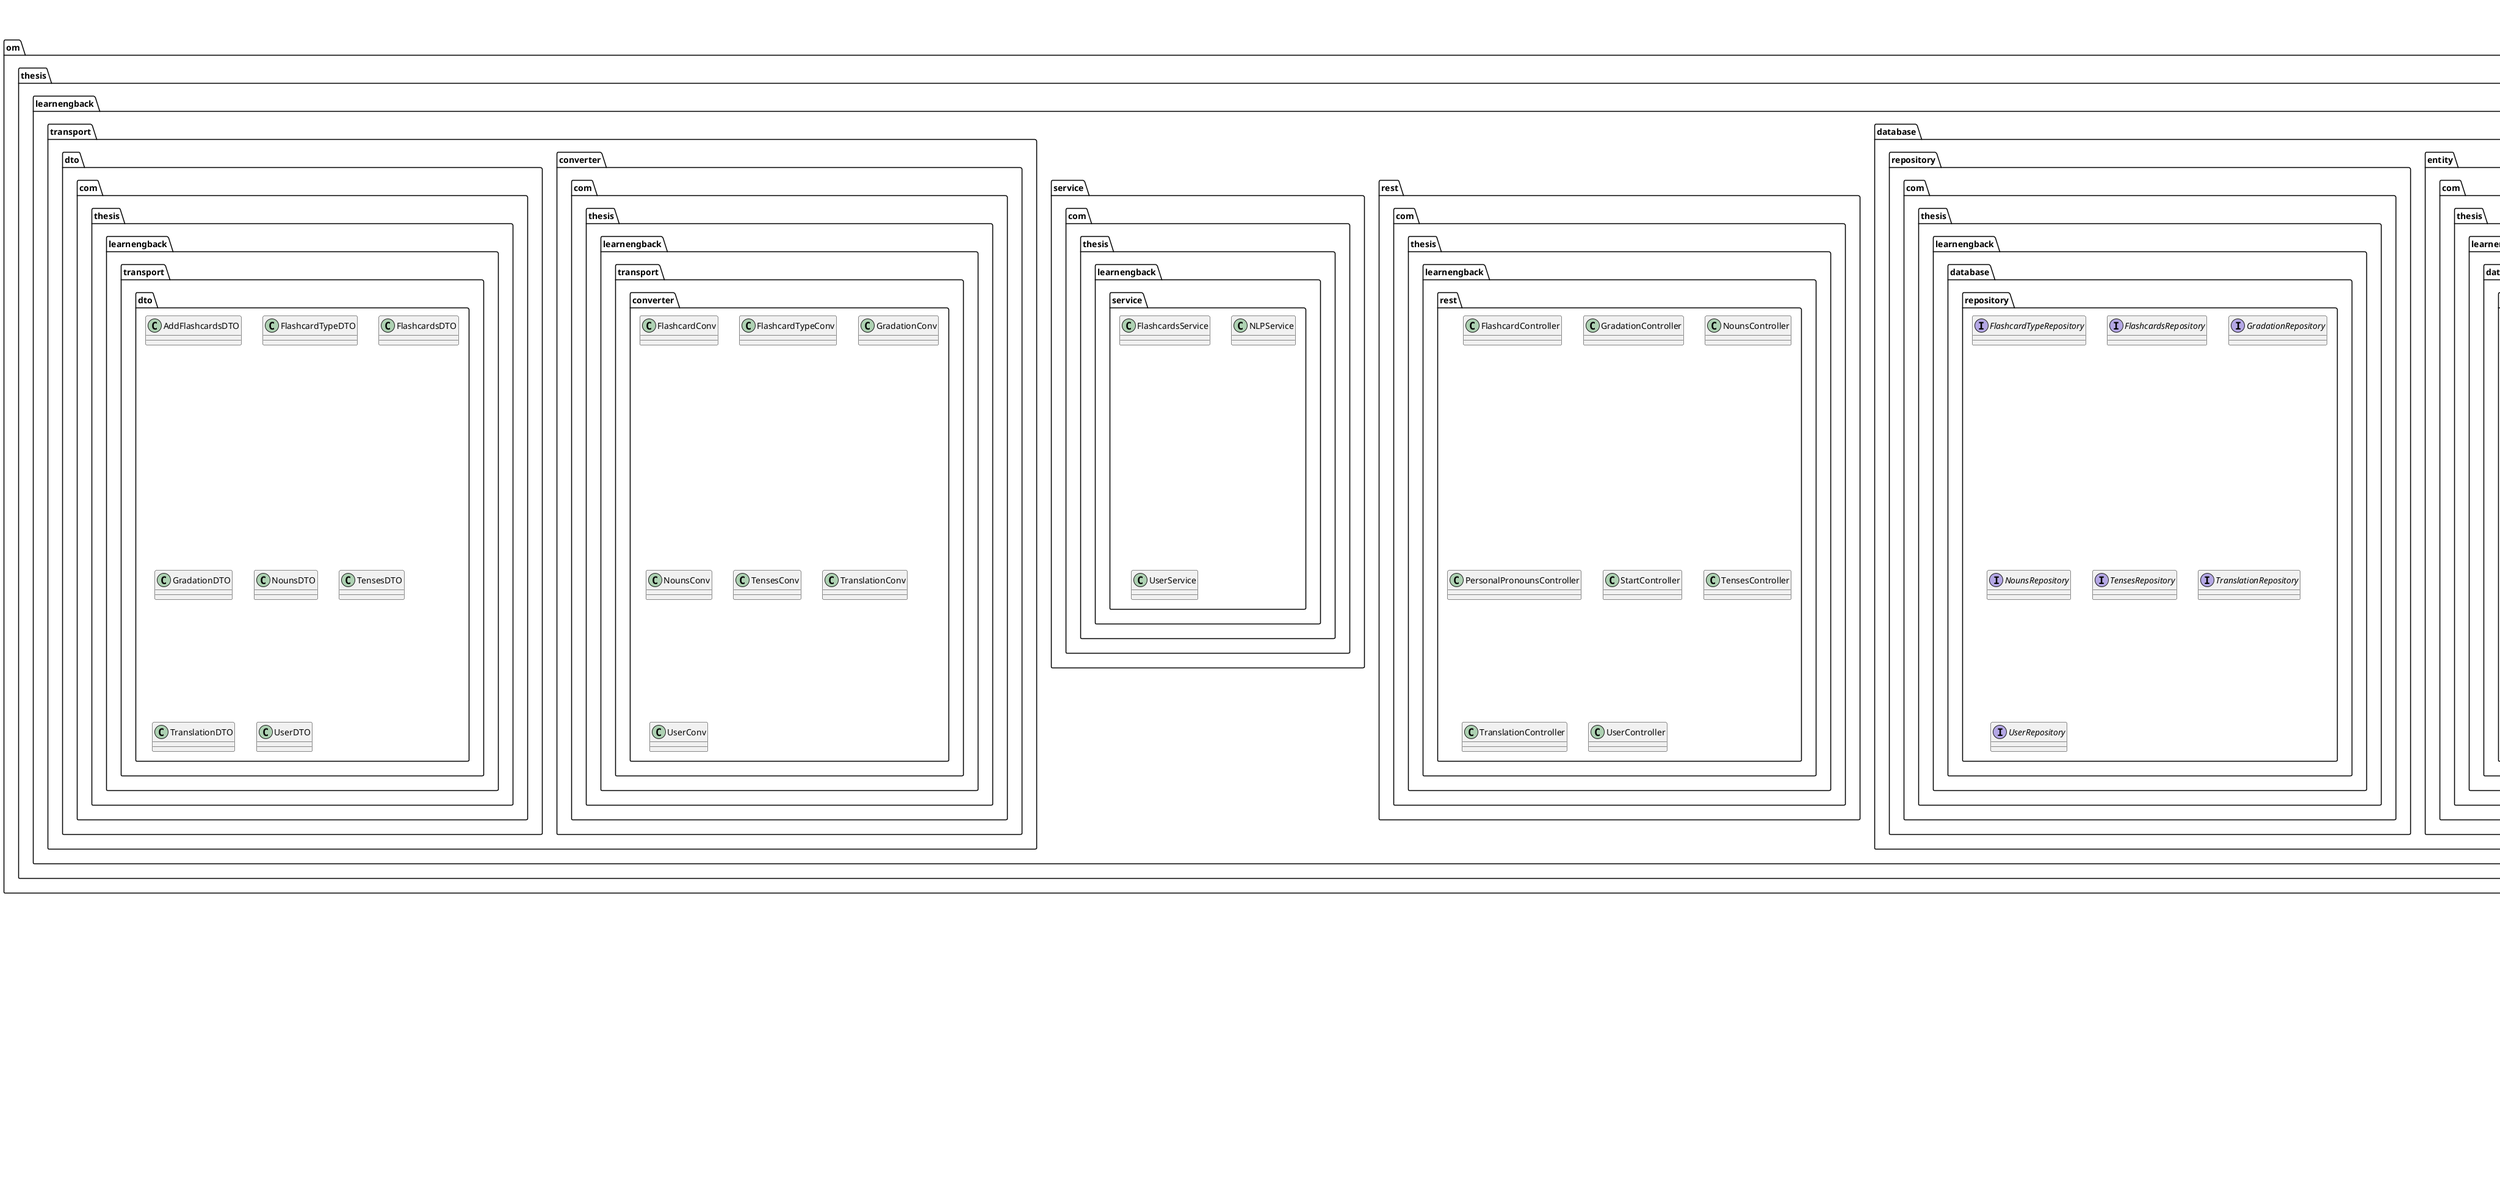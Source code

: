 @startuml

title __LEARNENG-BACK's Class Diagram__\n


    class MavenWrapperDownloader {
    }


    namespace om.thesis.learnengback {
      class com.thesis.learnengback.LearnengBackApplication {
      }
    }
  
  
    namespace om.thesis.learnengback {
      namespace config {
        class com.thesis.learnengback.config.CustomException {
        }
      }
    }
  
  

    namespace om.thesis.learnengback {
      namespace config {
        class com.thesis.learnengback.config.GoogleIdTokenVerifier {
        }
      }
    }

  

  
    namespace om.thesis.learnengback {
      namespace config {
        class com.thesis.learnengback.config.Pipeline {
        }
      }
    }

  

  
    namespace om.thesis.learnengback {
      namespace config {
        class com.thesis.learnengback.config.Security {
        }
      }
    }

  

  
    namespace om.thesis.learnengback {
      namespace database.entity {
        class com.thesis.learnengback.database.entity.FlashcardType {
        }
      }
    }

  

  
    namespace om.thesis.learnengback {
      namespace database.entity {
        class com.thesis.learnengback.database.entity.Flashcards {
        }
      }
    }

  

  
    namespace om.thesis.learnengback {
      namespace database.entity {
        class com.thesis.learnengback.database.entity.Gradation {
        }
      }
    }

  

  
    namespace om.thesis.learnengback {
      namespace database.entity {
        class com.thesis.learnengback.database.entity.Nouns {
        }
      }
    }

  

  
    namespace om.thesis.learnengback {
      namespace database.entity {
        class com.thesis.learnengback.database.entity.Tenses {
        }
      }
    }

  

  
    namespace om.thesis.learnengback {
      namespace database.entity {
        class com.thesis.learnengback.database.entity.Translation {
        }
      }
    }

  

  
    namespace om.thesis.learnengback {
      namespace database.entity {
        class com.thesis.learnengback.database.entity.User {
        }
      }
    }

  

  
    namespace om.thesis.learnengback {
      namespace database.repository {
        interface com.thesis.learnengback.database.repository.FlashcardTypeRepository {
        }
      }
    }


  
    namespace om.thesis.learnengback {
      namespace database.repository {
        interface com.thesis.learnengback.database.repository.FlashcardsRepository {
        }
      }
    }

  

  
    namespace om.thesis.learnengback {
      namespace database.repository {
        interface com.thesis.learnengback.database.repository.GradationRepository {
        }
      }
    }

  

  
    namespace om.thesis.learnengback {
      namespace database.repository {
        interface com.thesis.learnengback.database.repository.NounsRepository {
        }
      }
    }

  

  
    namespace om.thesis.learnengback {
      namespace database.repository {
        interface com.thesis.learnengback.database.repository.TensesRepository {
        }
      }
    }

  

  
    namespace om.thesis.learnengback {
      namespace database.repository {
        interface com.thesis.learnengback.database.repository.TranslationRepository {
        }
      }
    }

  

  
    namespace om.thesis.learnengback {
      namespace database.repository {
        interface com.thesis.learnengback.database.repository.UserRepository {
        }
      }
    }

  

  
    namespace om.thesis.learnengback {
      namespace rest {
        class com.thesis.learnengback.rest.FlashcardController {
        }
      }
    }

  

  
    namespace om.thesis.learnengback {
      namespace rest {
        class com.thesis.learnengback.rest.GradationController {
        }
      }
    }

  

  
    namespace om.thesis.learnengback {
      namespace rest {
        class com.thesis.learnengback.rest.NounsController {
        }
      }
    }

  

  
    namespace om.thesis.learnengback {
      namespace rest {
        class com.thesis.learnengback.rest.PersonalPronounsController {
        }
      }
    }

  

  
    namespace om.thesis.learnengback {
      namespace rest {
        class com.thesis.learnengback.rest.StartController {
        }
      }
    }

  

  
    namespace om.thesis.learnengback {
      namespace rest {
        class com.thesis.learnengback.rest.TensesController {
        }
      }
    }

  

  
    namespace om.thesis.learnengback {
      namespace rest {
        class com.thesis.learnengback.rest.TranslationController {
        }
      }
    }

  

  
    namespace om.thesis.learnengback {
      namespace rest {
        class com.thesis.learnengback.rest.UserController {
        }
      }
    }

  

  
    namespace om.thesis.learnengback {
      namespace service {
        class com.thesis.learnengback.service.FlashcardsService {
        }
      }
    }

  

  
    namespace om.thesis.learnengback {
      namespace service {
        class com.thesis.learnengback.service.NLPService {
        }
      }
    }

  

  
    namespace om.thesis.learnengback {
      namespace service {
        class com.thesis.learnengback.service.UserService {
        }
      }
    }


  
    namespace om.thesis.learnengback {
      namespace transport.converter {
        class com.thesis.learnengback.transport.converter.FlashcardConv {
        }
      }
    }

  

  
    namespace om.thesis.learnengback {
      namespace transport.converter {
        class com.thesis.learnengback.transport.converter.FlashcardTypeConv {
        }
      }
    }

  

  
    namespace om.thesis.learnengback {
      namespace transport.converter {
        class com.thesis.learnengback.transport.converter.GradationConv {
        }
      }
    }

  

  
    namespace om.thesis.learnengback {
      namespace transport.converter {
        class com.thesis.learnengback.transport.converter.NounsConv {
        }
      }
    }

  

  
    namespace om.thesis.learnengback {
      namespace transport.converter {
        class com.thesis.learnengback.transport.converter.TensesConv {
        }
      }
    }

  

  
    namespace om.thesis.learnengback {
      namespace transport.converter {
        class com.thesis.learnengback.transport.converter.TranslationConv {
        }
      }
    }

  

  
    namespace om.thesis.learnengback {
      namespace transport.converter {
        class com.thesis.learnengback.transport.converter.UserConv {
        }
      }
    }

  

  
    namespace om.thesis.learnengback {
      namespace transport.dto {
        class com.thesis.learnengback.transport.dto.AddFlashcardsDTO {
        }
      }
    }

  

  
    namespace om.thesis.learnengback {
      namespace transport.dto {
        class com.thesis.learnengback.transport.dto.FlashcardTypeDTO {
        }
      }
    }

  

  
    namespace om.thesis.learnengback {
      namespace transport.dto {
        class com.thesis.learnengback.transport.dto.FlashcardsDTO {
        }
      }
    }

  

  
    namespace om.thesis.learnengback {
      namespace transport.dto {
        class com.thesis.learnengback.transport.dto.GradationDTO {
        }
      }
    }

  

  
    namespace om.thesis.learnengback {
      namespace transport.dto {
        class com.thesis.learnengback.transport.dto.NounsDTO {
        }
      }
    }

  

  
    namespace om.thesis.learnengback {
      namespace transport.dto {
        class com.thesis.learnengback.transport.dto.TensesDTO {
        }
      }
    }

  

  
    namespace om.thesis.learnengback {
      namespace transport.dto {
        class com.thesis.learnengback.transport.dto.TranslationDTO {
        }
      }
    }

  

  
    namespace om.thesis.learnengback {
      namespace transport.dto {
        class com.thesis.learnengback.transport.dto.UserDTO {
        }
      }
    }

  

  com.thesis.learnengback.config.GoogleIdTokenVerifier -up-|> com.google.api.client.auth.openidconnect.IdTokenVerifier
  com.thesis.learnengback.config.Security -up-|> org.springframework.security.config.annotation.web.configuration.WebSecurityConfigurerAdapter
  com.thesis.learnengback.database.entity.Flashcards o-- com.thesis.learnengback.database.entity.FlashcardType : flashcardType
  com.thesis.learnengback.rest.FlashcardController o-- com.thesis.learnengback.database.repository.FlashcardTypeRepository : flashcardTypeRepository
  com.thesis.learnengback.rest.FlashcardController o-- com.thesis.learnengback.database.repository.FlashcardsRepository : flashcardsRepository
  com.thesis.learnengback.rest.FlashcardController o-- com.thesis.learnengback.service.FlashcardsService : flashcardsService
  com.thesis.learnengback.rest.GradationController o-- com.thesis.learnengback.database.repository.GradationRepository : gradationRepository
  com.thesis.learnengback.rest.GradationController o-- com.thesis.learnengback.service.NLPService : nlpService
  com.thesis.learnengback.rest.NounsController o-- com.thesis.learnengback.database.repository.NounsRepository : nounsRepository
  com.thesis.learnengback.rest.PersonalPronounsController o-- com.thesis.learnengback.service.NLPService : nlpService
  com.thesis.learnengback.rest.StartController o-- com.thesis.learnengback.service.NLPService : nlpService
  com.thesis.learnengback.rest.TensesController o-- com.thesis.learnengback.database.repository.TensesRepository : tensesRepository
  com.thesis.learnengback.rest.TranslationController o-- com.thesis.learnengback.database.repository.TranslationRepository : translationRepository
  com.thesis.learnengback.rest.UserController o-- com.thesis.learnengback.service.UserService : userService
  com.thesis.learnengback.service.FlashcardsService o-- com.thesis.learnengback.database.repository.FlashcardTypeRepository : flashcardTypeRepository
  com.thesis.learnengback.service.FlashcardsService o-- com.thesis.learnengback.database.repository.FlashcardsRepository : flashcardsRepository
  com.thesis.learnengback.service.UserService o-- com.thesis.learnengback.database.repository.UserRepository : userRepository
  com.thesis.learnengback.transport.dto.AddFlashcardsDTO o-- com.thesis.learnengback.transport.dto.FlashcardTypeDTO : type


right footer


PlantUML diagram generated by SketchIt! (https://bitbucket.org/pmesmeur/sketch.it)
For more information about this tool, please contact philippe.mesmeur@gmail.com
endfooter

@enduml
